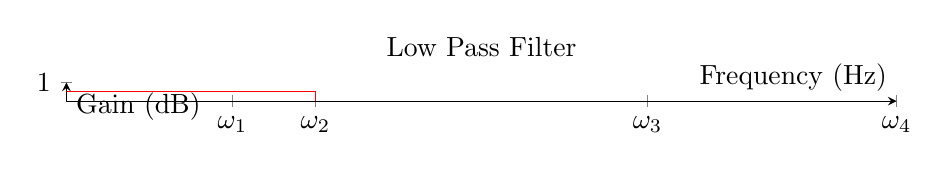 \begin{tikzpicture}
    \begin{axis}[
        xlabel={Frequency (Hz)},
        ylabel={Gain (dB)},
        title={Low Pass Filter},
        width=\linewidth,
        height=0.15\linewidth,
        xmin=0, xmax=10,
        ymin=0, ymax=1,
        ytick={1},
        xtick={0, 2, 3, 7, 10},
        xticklabels={0, $\omega_1$, $\omega_2$, $\omega_3$, $\omega_4$, $\omega_5$},
        axis lines=middle,
    ]
    \addplot[domain=0:10, samples=100, color=red] coordinates {
        (0, 0.5)
        (3, 0.5)
        (3, 0)
    };
    \end{axis}
\end{tikzpicture}